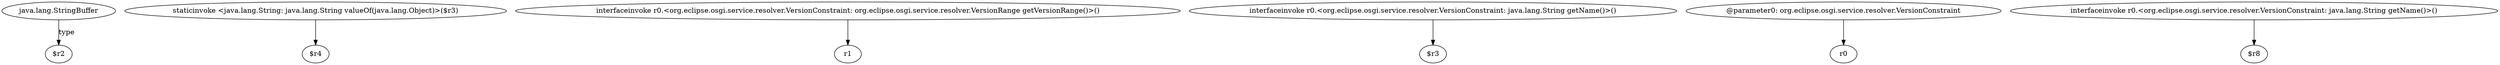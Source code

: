 digraph g {
0[label="java.lang.StringBuffer"]
1[label="$r2"]
0->1[label="type"]
2[label="staticinvoke <java.lang.String: java.lang.String valueOf(java.lang.Object)>($r3)"]
3[label="$r4"]
2->3[label=""]
4[label="interfaceinvoke r0.<org.eclipse.osgi.service.resolver.VersionConstraint: org.eclipse.osgi.service.resolver.VersionRange getVersionRange()>()"]
5[label="r1"]
4->5[label=""]
6[label="interfaceinvoke r0.<org.eclipse.osgi.service.resolver.VersionConstraint: java.lang.String getName()>()"]
7[label="$r3"]
6->7[label=""]
8[label="@parameter0: org.eclipse.osgi.service.resolver.VersionConstraint"]
9[label="r0"]
8->9[label=""]
10[label="interfaceinvoke r0.<org.eclipse.osgi.service.resolver.VersionConstraint: java.lang.String getName()>()"]
11[label="$r8"]
10->11[label=""]
}